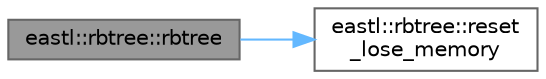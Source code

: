 digraph "eastl::rbtree::rbtree"
{
 // LATEX_PDF_SIZE
  bgcolor="transparent";
  edge [fontname=Helvetica,fontsize=10,labelfontname=Helvetica,labelfontsize=10];
  node [fontname=Helvetica,fontsize=10,shape=box,height=0.2,width=0.4];
  rankdir="LR";
  Node1 [id="Node000001",label="eastl::rbtree::rbtree",height=0.2,width=0.4,color="gray40", fillcolor="grey60", style="filled", fontcolor="black",tooltip=" "];
  Node1 -> Node2 [id="edge2_Node000001_Node000002",color="steelblue1",style="solid",tooltip=" "];
  Node2 [id="Node000002",label="eastl::rbtree::reset\l_lose_memory",height=0.2,width=0.4,color="grey40", fillcolor="white", style="filled",URL="$classeastl_1_1rbtree.html#a21dc7998f6809363572fc4b619248782",tooltip=" "];
}
